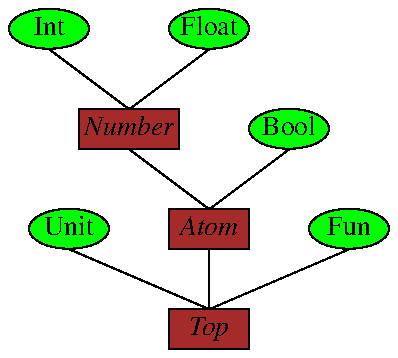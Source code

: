 .PS
right

Top:    box "\fITop\fP" color "brown" outlined "black" \
            wid 0.4 ht 0.2

Unit:   ellipse "Unit" color "green" outlined "black" \
            wid 0.4 ht 0.2 at Top.n + (-0.7, 0.4)

Atom:   box "\fIAtom\fP" color "brown" outlined "black" \
            wid 0.4 ht 0.2 at Top.n + (0.0,  0.4)

Fun:    ellipse "Fun" color "green" outlined "black" \
            wid 0.4 ht 0.2 at Top.n + (0.7,  0.4)

        line from Top.n to Unit.s
        line from Top.n to Atom.s
        line from Top.n to Fun.s


Number: box "\fINumber\fP" color "brown" outlined "black" \
            wid 0.5 ht 0.2 at Atom.n + (-0.4, 0.4)

Bool:   ellipse "Bool" color "green" outlined "black" \
            wid 0.4 ht 0.2 at Atom.n + (0.4,  0.4)

        line from Atom.n to Number.s
        line from Atom.n to Bool.s


Int:    ellipse "Int" color "green" outlined "black" \
            wid 0.4 ht 0.2 at Number.n + (-0.4, 0.4)

Float:  ellipse "Float" color "green" outlined "black" \
            wid 0.4 ht 0.2 at Number.n + (0.4,  0.4)

        line from Number.n to Int.s
        line from Number.n to Float.s
.PE

